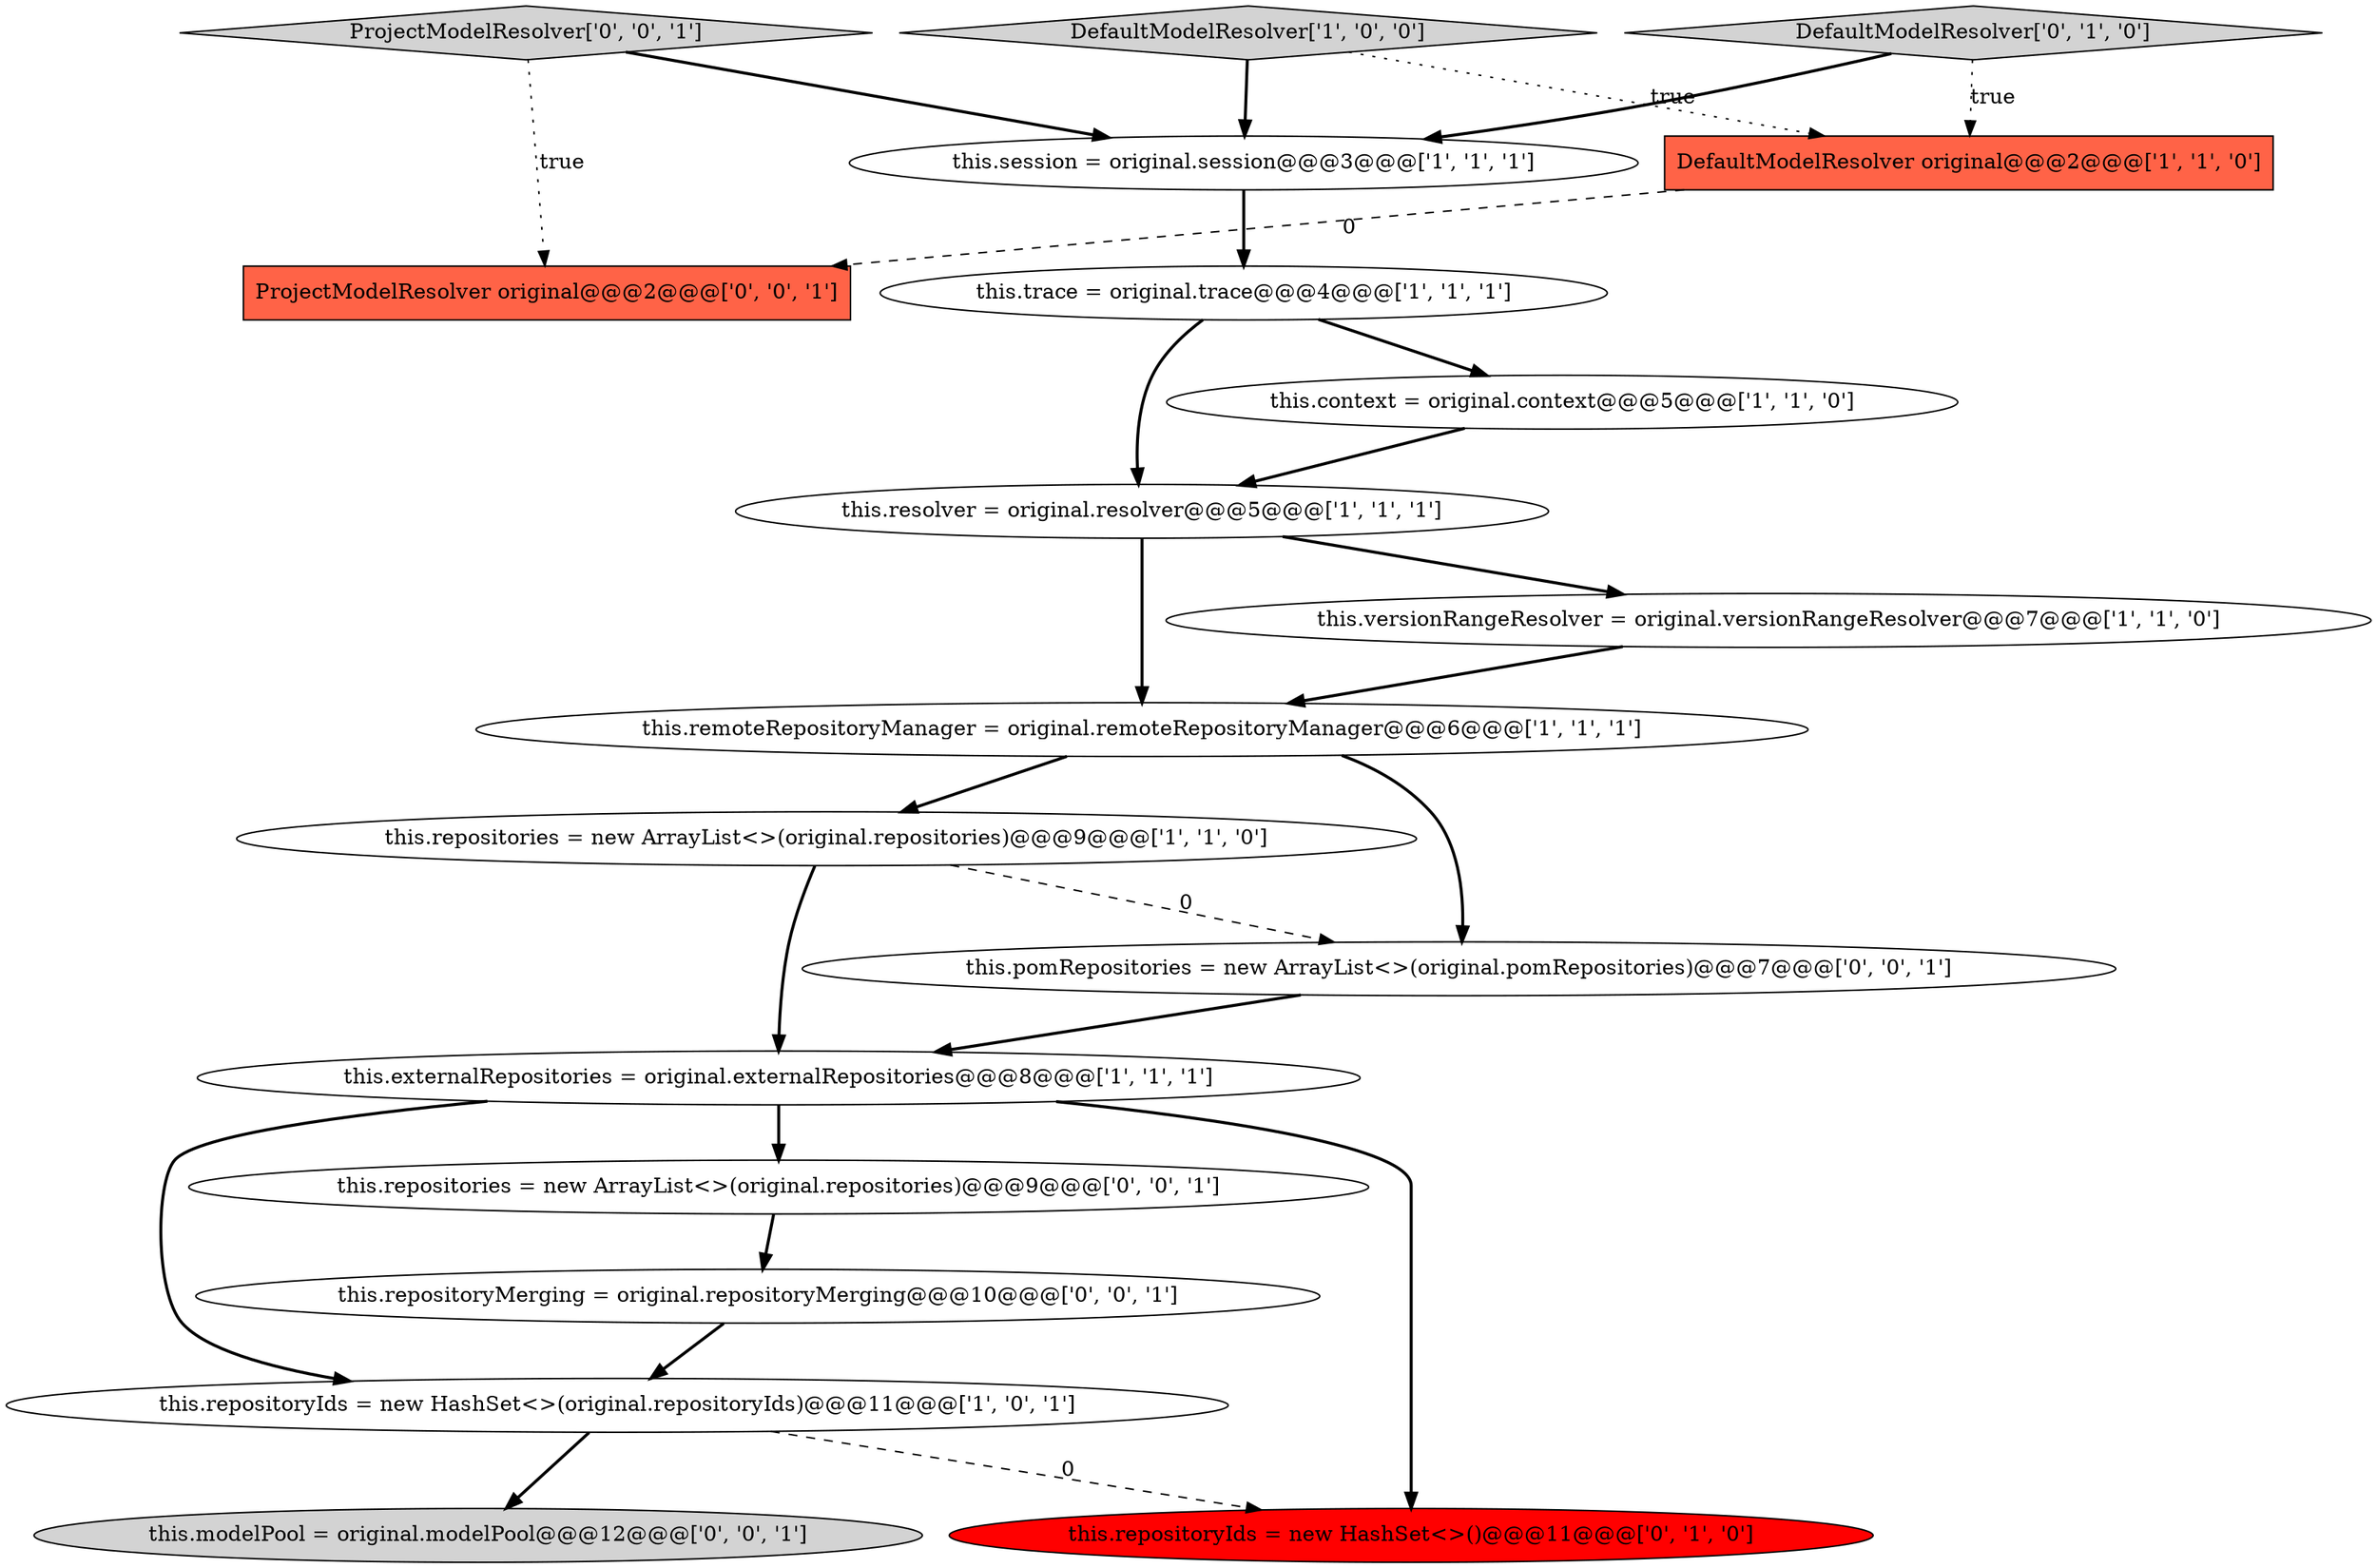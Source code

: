 digraph {
15 [style = filled, label = "ProjectModelResolver original@@@2@@@['0', '0', '1']", fillcolor = tomato, shape = box image = "AAA0AAABBB3BBB"];
13 [style = filled, label = "this.modelPool = original.modelPool@@@12@@@['0', '0', '1']", fillcolor = lightgray, shape = ellipse image = "AAA0AAABBB3BBB"];
5 [style = filled, label = "this.externalRepositories = original.externalRepositories@@@8@@@['1', '1', '1']", fillcolor = white, shape = ellipse image = "AAA0AAABBB1BBB"];
6 [style = filled, label = "this.trace = original.trace@@@4@@@['1', '1', '1']", fillcolor = white, shape = ellipse image = "AAA0AAABBB1BBB"];
1 [style = filled, label = "this.repositoryIds = new HashSet<>(original.repositoryIds)@@@11@@@['1', '0', '1']", fillcolor = white, shape = ellipse image = "AAA0AAABBB1BBB"];
4 [style = filled, label = "this.context = original.context@@@5@@@['1', '1', '0']", fillcolor = white, shape = ellipse image = "AAA0AAABBB1BBB"];
17 [style = filled, label = "this.repositories = new ArrayList<>(original.repositories)@@@9@@@['0', '0', '1']", fillcolor = white, shape = ellipse image = "AAA0AAABBB3BBB"];
3 [style = filled, label = "this.session = original.session@@@3@@@['1', '1', '1']", fillcolor = white, shape = ellipse image = "AAA0AAABBB1BBB"];
2 [style = filled, label = "DefaultModelResolver original@@@2@@@['1', '1', '0']", fillcolor = tomato, shape = box image = "AAA0AAABBB1BBB"];
9 [style = filled, label = "DefaultModelResolver['1', '0', '0']", fillcolor = lightgray, shape = diamond image = "AAA0AAABBB1BBB"];
12 [style = filled, label = "DefaultModelResolver['0', '1', '0']", fillcolor = lightgray, shape = diamond image = "AAA0AAABBB2BBB"];
10 [style = filled, label = "this.repositories = new ArrayList<>(original.repositories)@@@9@@@['1', '1', '0']", fillcolor = white, shape = ellipse image = "AAA0AAABBB1BBB"];
16 [style = filled, label = "this.pomRepositories = new ArrayList<>(original.pomRepositories)@@@7@@@['0', '0', '1']", fillcolor = white, shape = ellipse image = "AAA0AAABBB3BBB"];
18 [style = filled, label = "ProjectModelResolver['0', '0', '1']", fillcolor = lightgray, shape = diamond image = "AAA0AAABBB3BBB"];
7 [style = filled, label = "this.resolver = original.resolver@@@5@@@['1', '1', '1']", fillcolor = white, shape = ellipse image = "AAA0AAABBB1BBB"];
11 [style = filled, label = "this.repositoryIds = new HashSet<>()@@@11@@@['0', '1', '0']", fillcolor = red, shape = ellipse image = "AAA1AAABBB2BBB"];
0 [style = filled, label = "this.versionRangeResolver = original.versionRangeResolver@@@7@@@['1', '1', '0']", fillcolor = white, shape = ellipse image = "AAA0AAABBB1BBB"];
14 [style = filled, label = "this.repositoryMerging = original.repositoryMerging@@@10@@@['0', '0', '1']", fillcolor = white, shape = ellipse image = "AAA0AAABBB3BBB"];
8 [style = filled, label = "this.remoteRepositoryManager = original.remoteRepositoryManager@@@6@@@['1', '1', '1']", fillcolor = white, shape = ellipse image = "AAA0AAABBB1BBB"];
8->16 [style = bold, label=""];
8->10 [style = bold, label=""];
18->3 [style = bold, label=""];
12->2 [style = dotted, label="true"];
18->15 [style = dotted, label="true"];
3->6 [style = bold, label=""];
7->0 [style = bold, label=""];
7->8 [style = bold, label=""];
5->17 [style = bold, label=""];
1->13 [style = bold, label=""];
4->7 [style = bold, label=""];
14->1 [style = bold, label=""];
2->15 [style = dashed, label="0"];
6->4 [style = bold, label=""];
5->1 [style = bold, label=""];
10->5 [style = bold, label=""];
17->14 [style = bold, label=""];
1->11 [style = dashed, label="0"];
9->2 [style = dotted, label="true"];
0->8 [style = bold, label=""];
16->5 [style = bold, label=""];
9->3 [style = bold, label=""];
5->11 [style = bold, label=""];
12->3 [style = bold, label=""];
10->16 [style = dashed, label="0"];
6->7 [style = bold, label=""];
}
